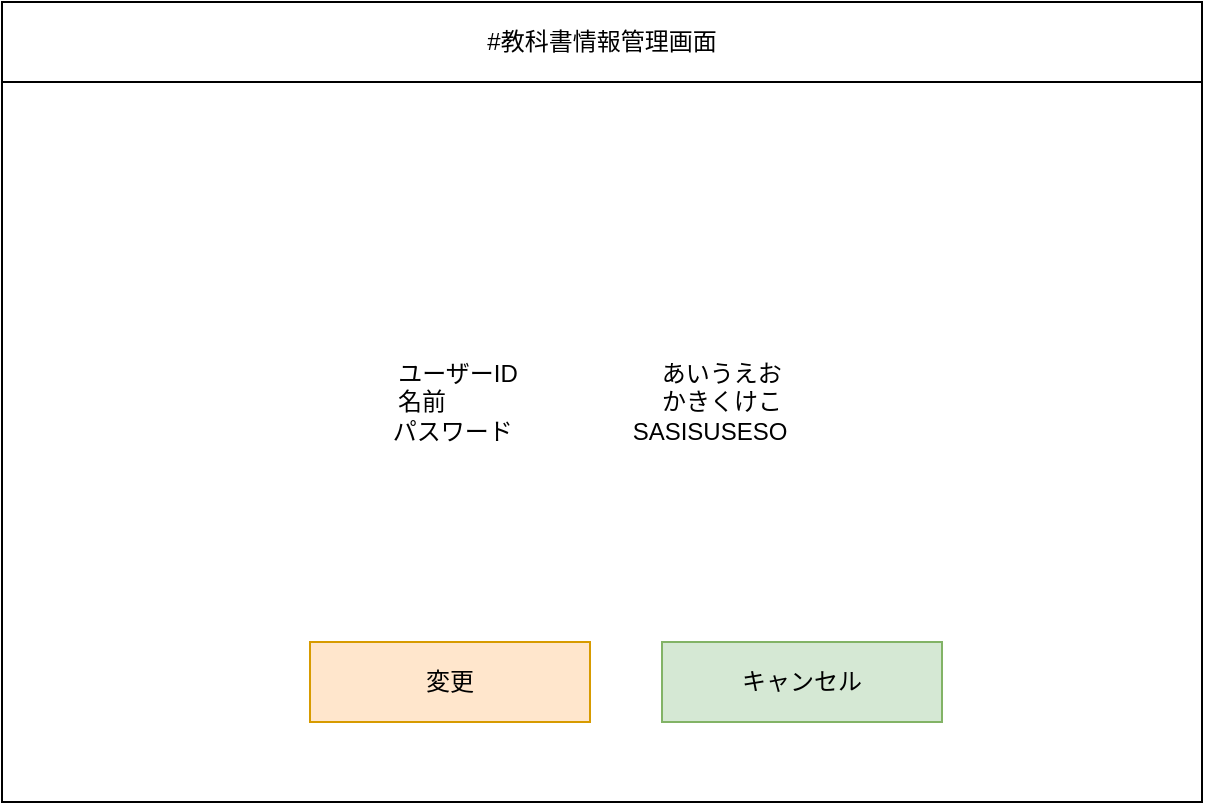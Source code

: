 <mxfile version="16.5.1" type="device"><diagram id="GsiO5cZElpLv36x_d3hL" name="ページ1"><mxGraphModel dx="868" dy="553" grid="1" gridSize="10" guides="1" tooltips="1" connect="1" arrows="1" fold="1" page="1" pageScale="1" pageWidth="827" pageHeight="1169" math="0" shadow="0"><root><mxCell id="0"/><mxCell id="1" parent="0"/><mxCell id="0RvMYeMgaJu8BQnO1arT-1" value="" style="rounded=0;whiteSpace=wrap;html=1;" parent="1" vertex="1"><mxGeometry x="120" y="80" width="600" height="400" as="geometry"/></mxCell><mxCell id="0RvMYeMgaJu8BQnO1arT-2" value="#教科書情報管理画面" style="rounded=0;whiteSpace=wrap;html=1;" parent="1" vertex="1"><mxGeometry x="120" y="80" width="600" height="40" as="geometry"/></mxCell><mxCell id="hDem1O3p2ijjBw8Q1DqA-2" value="変更" style="rounded=0;whiteSpace=wrap;html=1;fillColor=#ffe6cc;strokeColor=#d79b00;" parent="1" vertex="1"><mxGeometry x="274" y="400" width="140" height="40" as="geometry"/></mxCell><mxCell id="ao5kOUvoRIRgNShx89OL-1" value="キャンセル" style="rounded=0;whiteSpace=wrap;html=1;fillColor=#d5e8d4;strokeColor=#82b366;" parent="1" vertex="1"><mxGeometry x="450" y="400" width="140" height="40" as="geometry"/></mxCell><mxCell id="ao5kOUvoRIRgNShx89OL-3" value="ユーザーID　　　　　　あいうえお&lt;br&gt;名前　　　　　　　　　かきくけこ&lt;br&gt;パスワード　　　　　SASISUSESO&lt;br&gt;" style="text;html=1;strokeColor=none;fillColor=none;align=center;verticalAlign=middle;whiteSpace=wrap;rounded=0;" parent="1" vertex="1"><mxGeometry x="269" y="205" width="290" height="150" as="geometry"/></mxCell></root></mxGraphModel></diagram></mxfile>